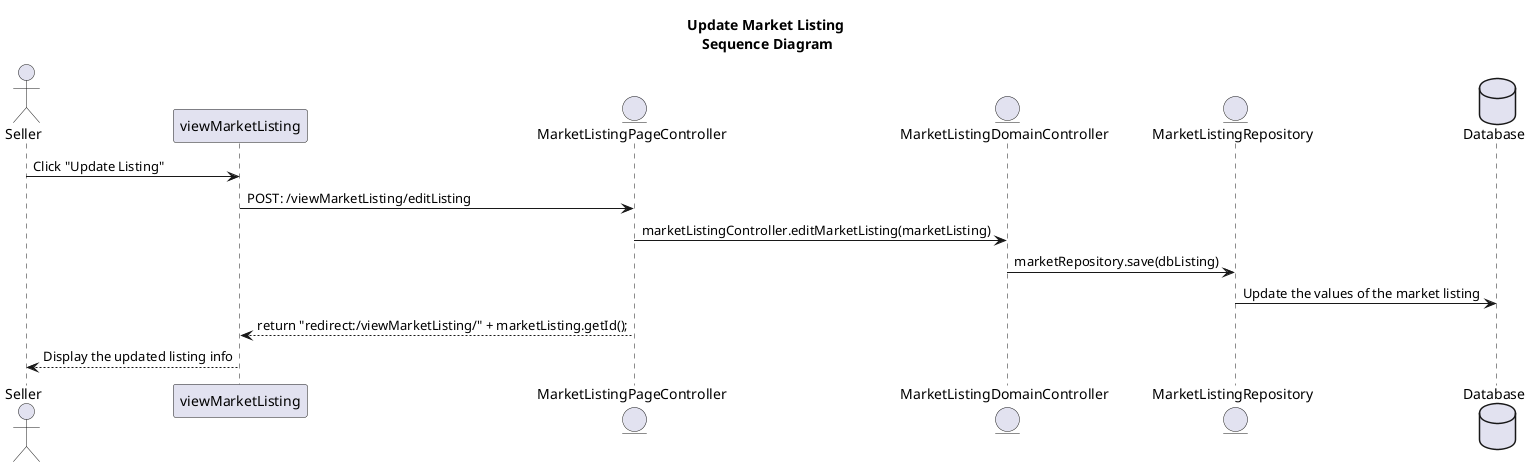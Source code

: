 @startuml

title         Update Market Listing \nSequence Diagram

actor         Seller                          as seller
participant   viewMarketListing               as viewMarketListing
entity        MarketListingPageController     as marketListingPageController
entity        MarketListingDomainController   as marketListingDomainController
entity        MarketListingRepository         as marketListingRepository
database      Database                        as database

seller                          ->    viewMarketListing                : Click "Update Listing"
viewMarketListing               ->    marketListingPageController      : POST: /viewMarketListing/editListing
marketListingPageController     ->    marketListingDomainController    : marketListingController.editMarketListing(marketListing)
marketListingDomainController   ->    marketListingRepository          : marketRepository.save(dbListing)
marketListingRepository         ->    database                         : Update the values of the market listing
marketListingPageController     -->   viewMarketListing                : return "redirect:/viewMarketListing/" + marketListing.getId();
viewMarketListing               -->   seller                           : Display the updated listing info

@enduml
